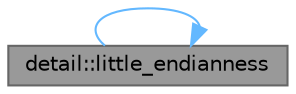 digraph "detail::little_endianness"
{
 // INTERACTIVE_SVG=YES
 // LATEX_PDF_SIZE
  bgcolor="transparent";
  edge [fontname=Helvetica,fontsize=10,labelfontname=Helvetica,labelfontsize=10];
  node [fontname=Helvetica,fontsize=10,shape=box,height=0.2,width=0.4];
  rankdir="LR";
  Node1 [id="Node000001",label="detail::little_endianness",height=0.2,width=0.4,color="gray40", fillcolor="grey60", style="filled", fontcolor="black",tooltip="determine system byte order"];
  Node1 -> Node1 [id="edge1_Node000001_Node000001",color="steelblue1",style="solid",tooltip=" "];
}
